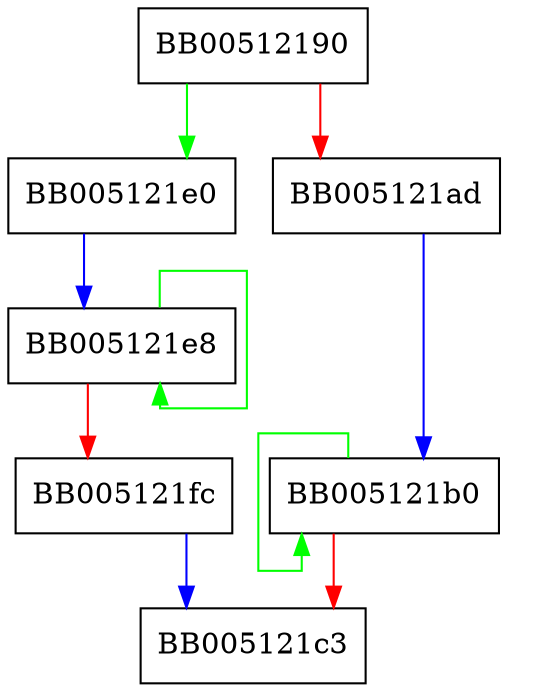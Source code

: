 digraph ASN1_INTEGER_set {
  node [shape="box"];
  graph [splines=ortho];
  BB00512190 -> BB005121e0 [color="green"];
  BB00512190 -> BB005121ad [color="red"];
  BB005121ad -> BB005121b0 [color="blue"];
  BB005121b0 -> BB005121b0 [color="green"];
  BB005121b0 -> BB005121c3 [color="red"];
  BB005121e0 -> BB005121e8 [color="blue"];
  BB005121e8 -> BB005121e8 [color="green"];
  BB005121e8 -> BB005121fc [color="red"];
  BB005121fc -> BB005121c3 [color="blue"];
}
